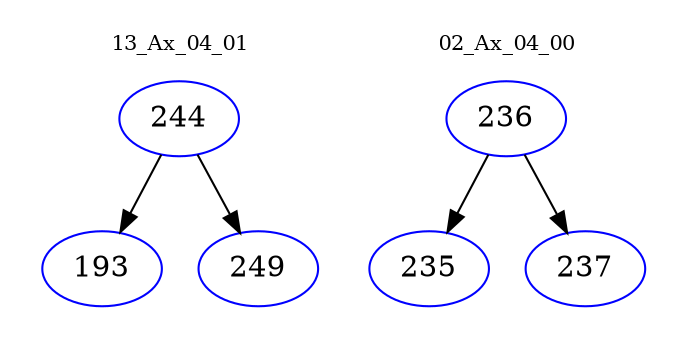 digraph{
subgraph cluster_0 {
color = white
label = "13_Ax_04_01";
fontsize=10;
T0_244 [label="244", color="blue"]
T0_244 -> T0_193 [color="black"]
T0_193 [label="193", color="blue"]
T0_244 -> T0_249 [color="black"]
T0_249 [label="249", color="blue"]
}
subgraph cluster_1 {
color = white
label = "02_Ax_04_00";
fontsize=10;
T1_236 [label="236", color="blue"]
T1_236 -> T1_235 [color="black"]
T1_235 [label="235", color="blue"]
T1_236 -> T1_237 [color="black"]
T1_237 [label="237", color="blue"]
}
}
